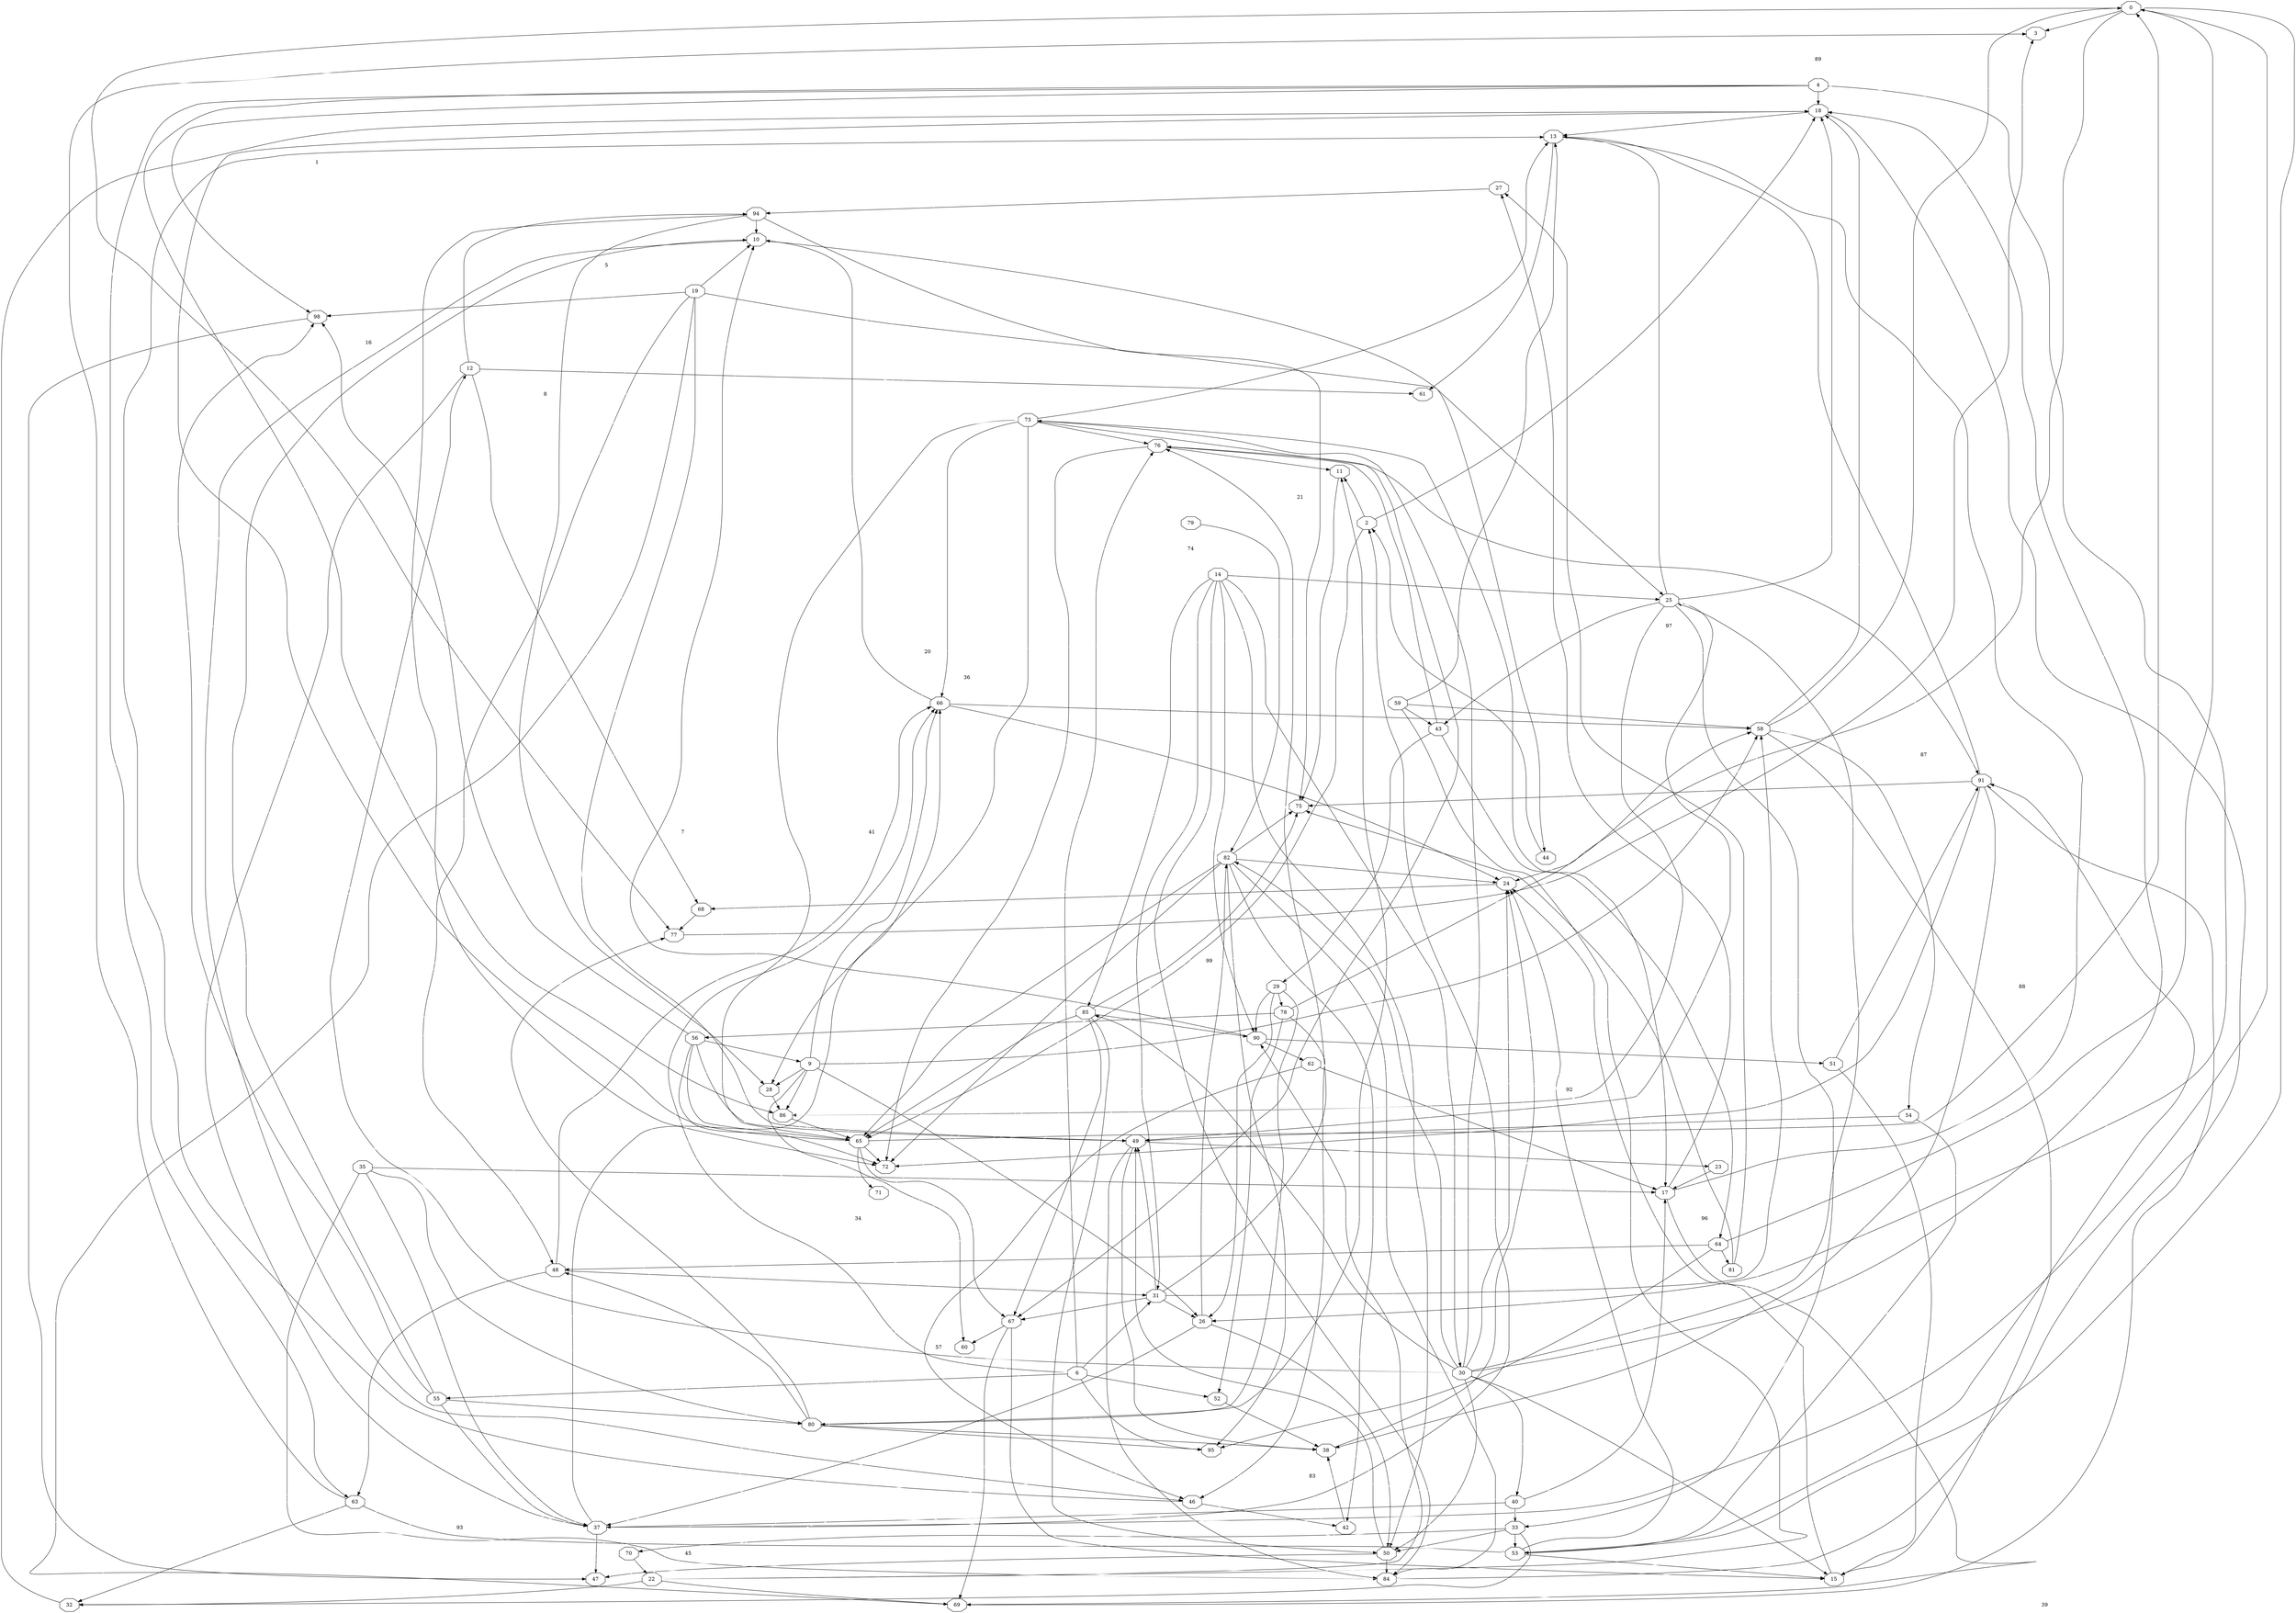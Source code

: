 digraph G {
  0[shape = octagon]
  1[shape = octagon, color=white]
  2[shape = octagon]
  3[shape = octagon]
  4[shape = octagon]
  5[shape = octagon, color=white]
  6[shape = octagon]
  7[shape = octagon, color=white]
  8[shape = octagon, color=white]
  9[shape = octagon]
  10[shape = octagon]
  11[shape = octagon]
  12[shape = octagon]
  13[shape = octagon]
  14[shape = octagon]
  15[shape = octagon]
  16[shape = octagon, color=white]
  17[shape = octagon]
  18[shape = octagon]
  19[shape = octagon]
  20[shape = octagon, color=white]
  21[shape = octagon, color=white]
  22[shape = octagon]
  23[shape = octagon]
  24[shape = octagon]
  25[shape = octagon]
  26[shape = octagon]
  27[shape = octagon]
  28[shape = octagon]
  29[shape = octagon]
  30[shape = octagon]
  31[shape = octagon]
  32[shape = octagon]
  33[shape = octagon]
  34[shape = octagon, color=white]
  35[shape = octagon]
  36[shape = octagon, color=white]
  37[shape = octagon]
  38[shape = octagon]
  39[shape = octagon, color=white]
  40[shape = octagon]
  41[shape = octagon, color=white]
  42[shape = octagon]
  43[shape = octagon]
  44[shape = octagon]
  45[shape = octagon, color=white]
  46[shape = octagon]
  47[shape = octagon]
  48[shape = octagon]
  49[shape = octagon]
  50[shape = octagon]
  51[shape = octagon]
  52[shape = octagon]
  53[shape = octagon]
  54[shape = octagon]
  55[shape = octagon]
  56[shape = octagon]
  57[shape = octagon, color=white]
  58[shape = octagon]
  59[shape = octagon]
  60[shape = octagon]
  61[shape = octagon]
  62[shape = octagon]
  63[shape = octagon]
  64[shape = octagon]
  65[shape = octagon]
  66[shape = octagon]
  67[shape = octagon]
  68[shape = octagon]
  69[shape = octagon]
  70[shape = octagon]
  71[shape = octagon]
  72[shape = octagon]
  73[shape = octagon]
  74[shape = octagon, color=white]
  75[shape = octagon]
  76[shape = octagon]
  77[shape = octagon]
  78[shape = octagon]
  79[shape = octagon]
  80[shape = octagon]
  81[shape = octagon]
  82[shape = octagon]
  83[shape = octagon, color=white]
  84[shape = octagon]
  85[shape = octagon]
  86[shape = octagon]
  87[shape = octagon, color=white]
  88[shape = octagon, color=white]
  89[shape = octagon, color=white]
  90[shape = octagon]
  91[shape = octagon]
  92[shape = octagon, color=white]
  93[shape = octagon, color=white]
  94[shape = octagon]
  95[shape = octagon]
  96[shape = octagon, color=white]
  97[shape = octagon, color=white]
  98[shape = octagon]
  99[shape = octagon, color=white]
  "0"->"92" [color=white];
  "0"->"3";
  "0"->"24";
  "0"->"77";
  "0"->"53";
  "1"->"98" [color=white];
  "1"->"82" [color=white];
  "1"->"67" [color=white];
  "1"->"45" [color=white];
  "1"->"85" [color=white];
  "1"->"54" [color=white];
  "1"->"27" [color=white];
  "2"->"65";
  "2"->"11";
  "2"->"74" [color=white];
  "2"->"18";
  "3"->"99" [color=white];
  "3"->"89" [color=white];
  "4"->"18";
  "4"->"86";
  "4"->"98";
  "4"->"26";
  "4"->"63";
  "5"->"19" [color=white];
  "5"->"78" [color=white];
  "5"->"99" [color=white];
  "5"->"34" [color=white];
  "5"->"35" [color=white];
  "6"->"92" [color=white];
  "6"->"76";
  "6"->"52";
  "6"->"8" [color=white];
  "6"->"31";
  "6"->"95";
  "6"->"97" [color=white];
  "6"->"66";
  "6"->"55";
  "7"->"12" [color=white];
  "7"->"19" [color=white];
  "7"->"47" [color=white];
  "7"->"82" [color=white];
  "7"->"44" [color=white];
  "8"->"19" [color=white];
  "8"->"73" [color=white];
  "8"->"5" [color=white];
  "8"->"24" [color=white];
  "9"->"28";
  "9"->"66";
  "9"->"26";
  "9"->"58";
  "9"->"86";
  "9"->"60";
  "10"->"57" [color=white];
  "10"->"46";
  "10"->"5" [color=white];
  "10"->"39" [color=white];
  "10"->"44";
  "11"->"21" [color=white];
  "11"->"75";
  "12"->"34" [color=white];
  "12"->"68";
  "12"->"45" [color=white];
  "12"->"94";
  "12"->"8" [color=white];
  "12"->"61";
  "12"->"37";
  "13"->"45" [color=white];
  "13"->"41" [color=white];
  "13"->"61";
  "13"->"1" [color=white];
  "13"->"34" [color=white];
  "14"->"25";
  "14"->"90";
  "14"->"84";
  "14"->"31";
  "14"->"30";
  "14"->"85";
  "14"->"50";
  "15"->"39" [color=white];
  "15"->"24";
  "15"->"96" [color=white];
  "15"->"21" [color=white];
  "16"->"27" [color=white];
  "16"->"48" [color=white];
  "16"->"12" [color=white];
  "16"->"77" [color=white];
  "16"->"22" [color=white];
  "17"->"34" [color=white];
  "17"->"69";
  "17"->"96" [color=white];
  "17"->"27";
  "17"->"13";
  "18"->"84";
  "18"->"13";
  "19"->"49";
  "19"->"10";
  "19"->"98";
  "19"->"48";
  "19"->"69";
  "19"->"25";
  "20"->"36" [color=white];
  "20"->"55" [color=white];
  "20"->"73" [color=white];
  "21"->"2" [color=white];
  "21"->"59" [color=white];
  "21"->"19" [color=white];
  "21"->"39" [color=white];
  "22"->"90";
  "22"->"69";
  "22"->"74" [color=white];
  "22"->"32";
  "22"->"1" [color=white];
  "23"->"99" [color=white];
  "23"->"87" [color=white];
  "23"->"17";
  "23"->"89" [color=white];
  "23"->"88" [color=white];
  "24"->"97" [color=white];
  "24"->"68";
  "24"->"87" [color=white];
  "25"->"97" [color=white];
  "25"->"86";
  "25"->"49";
  "25"->"13";
  "25"->"18";
  "25"->"33";
  "25"->"43";
  "26"->"82";
  "26"->"37";
  "26"->"50";
  "27"->"94";
  "28"->"86";
  "29"->"90";
  "29"->"26";
  "29"->"78";
  "29"->"80";
  "30"->"73";
  "30"->"82";
  "30"->"50";
  "30"->"24";
  "30"->"25";
  "30"->"40";
  "30"->"18";
  "30"->"15";
  "30"->"85";
  "30"->"12";
  "31"->"67";
  "31"->"58";
  "31"->"76";
  "31"->"49";
  "31"->"26";
  "32"->"36" [color=white];
  "32"->"18";
  "33"->"50";
  "33"->"70";
  "33"->"53";
  "33"->"32";
  "34"->"50" [color=white];
  "34"->"85" [color=white];
  "34"->"80" [color=white];
  "34"->"90" [color=white];
  "34"->"93" [color=white];
  "34"->"1" [color=white];
  "34"->"76" [color=white];
  "35"->"37";
  "35"->"84";
  "35"->"80";
  "35"->"17";
  "36"->"82" [color=white];
  "36"->"66" [color=white];
  "37"->"36" [color=white];
  "37"->"2";
  "37"->"7" [color=white];
  "37"->"88" [color=white];
  "37"->"0";
  "37"->"47";
  "37"->"66";
  "38"->"83" [color=white];
  "38"->"24";
  "39"->"0" [color=white];
  "39"->"27" [color=white];
  "39"->"25" [color=white];
  "40"->"33";
  "40"->"37";
  "40"->"17";
  "40"->"83" [color=white];
  "41"->"18" [color=white];
  "41"->"75" [color=white];
  "42"->"87" [color=white];
  "42"->"45" [color=white];
  "42"->"38";
  "43"->"76";
  "43"->"29";
  "43"->"64";
  "44"->"96" [color=white];
  "44"->"97" [color=white];
  "44"->"2";
  "45"->"67" [color=white];
  "45"->"31" [color=white];
  "45"->"22" [color=white];
  "46"->"42";
  "46"->"13";
  "47"->"92" [color=white];
  "48"->"63";
  "48"->"66";
  "48"->"31";
  "48"->"93" [color=white];
  "49"->"38";
  "49"->"23";
  "49"->"84";
  "50"->"47";
  "50"->"84";
  "50"->"49";
  "51"->"15";
  "51"->"91";
  "52"->"38";
  "53"->"36" [color=white];
  "53"->"91";
  "53"->"24";
  "53"->"15";
  "53"->"20" [color=white];
  "53"->"8" [color=white];
  "54"->"88" [color=white];
  "54"->"49";
  "54"->"53";
  "55"->"10";
  "55"->"37";
  "55"->"80";
  "55"->"98";
  "56"->"72";
  "56"->"49";
  "56"->"5" [color=white];
  "56"->"65";
  "56"->"98";
  "56"->"9";
  "57"->"6" [color=white];
  "57"->"30" [color=white];
  "58"->"0";
  "58"->"18";
  "58"->"15";
  "58"->"54";
  "58"->"87" [color=white];
  "59"->"22";
  "59"->"13";
  "59"->"93" [color=white];
  "59"->"43";
  "59"->"58";
  "60"->"83" [color=white];
  "60"->"99" [color=white];
  "60"->"89" [color=white];
  "61"->"92" [color=white];
  "62"->"92" [color=white];
  "62"->"5" [color=white];
  "62"->"17";
  "62"->"46";
  "63"->"3";
  "63"->"32";
  "63"->"53";
  "63"->"93" [color=white];
  "63"->"7" [color=white];
  "64"->"39" [color=white];
  "64"->"81";
  "64"->"95";
  "64"->"48";
  "64"->"0";
  "65"->"72";
  "65"->"0";
  "65"->"67";
  "65"->"71";
  "65"->"18";
  "65"->"20" [color=white];
  "66"->"41" [color=white];
  "66"->"58";
  "66"->"10";
  "66"->"57" [color=white];
  "66"->"24";
  "67"->"57" [color=white];
  "67"->"15";
  "67"->"60";
  "67"->"69";
  "68"->"77";
  "69"->"91";
  "70"->"22";
  "70"->"89" [color=white];
  "70"->"36" [color=white];
  "71"->"57" [color=white];
  "71"->"93" [color=white];
  "72"->"88" [color=white];
  "72"->"1" [color=white];
  "73"->"76";
  "73"->"17";
  "73"->"66";
  "73"->"65";
  "73"->"13";
  "73"->"28";
  "73"->"67";
  "74"->"85" [color=white];
  "74"->"22" [color=white];
  "74"->"14" [color=white];
  "74"->"21" [color=white];
  "74"->"99" [color=white];
  "75"->"45" [color=white];
  "75"->"7" [color=white];
  "75"->"41" [color=white];
  "76"->"11";
  "76"->"91";
  "76"->"72";
  "77"->"3";
  "77"->"7" [color=white];
  "77"->"99" [color=white];
  "78"->"56";
  "78"->"52";
  "78"->"58";
  "78"->"46";
  "79"->"82";
  "79"->"74" [color=white];
  "79"->"34" [color=white];
  "80"->"38";
  "80"->"48";
  "80"->"11";
  "80"->"77";
  "80"->"95";
  "81"->"27";
  "81"->"75";
  "82"->"65";
  "82"->"75";
  "82"->"95";
  "82"->"42";
  "82"->"72";
  "82"->"84";
  "82"->"24";
  "82"->"74" [color=white];
  "82"->"36" [color=white];
  "83"->"63" [color=white];
  "83"->"73" [color=white];
  "83"->"97" [color=white];
  "83"->"75" [color=white];
  "83"->"40" [color=white];
  "83"->"46" [color=white];
  "83"->"36" [color=white];
  "83"->"53" [color=white];
  "83"->"91" [color=white];
  "84"->"16" [color=white];
  "84"->"8" [color=white];
  "85"->"65";
  "85"->"90";
  "85"->"67";
  "85"->"75";
  "85"->"50";
  "85"->"99" [color=white];
  "85"->"34" [color=white];
  "85"->"5" [color=white];
  "86"->"65";
  "86"->"1" [color=white];
  "86"->"97" [color=white];
  "87"->"91" [color=white];
  "87"->"23" [color=white];
  "87"->"13" [color=white];
  "87"->"40" [color=white];
  "87"->"22" [color=white];
  "88"->"85" [color=white];
  "88"->"39" [color=white];
  "88"->"3" [color=white];
  "88"->"4" [color=white];
  "89"->"4" [color=white];
  "89"->"33" [color=white];
  "90"->"10";
  "90"->"62";
  "90"->"51";
  "91"->"38";
  "91"->"75";
  "91"->"13";
  "91"->"72";
  "92"->"54" [color=white];
  "92"->"62" [color=white];
  "92"->"27" [color=white];
  "92"->"90" [color=white];
  "93"->"55" [color=white];
  "93"->"22" [color=white];
  "93"->"85" [color=white];
  "93"->"1" [color=white];
  "94"->"75";
  "94"->"28";
  "94"->"72";
  "94"->"20" [color=white];
  "94"->"10";
  "96"->"89" [color=white];
  "96"->"19" [color=white];
  "96"->"64" [color=white];
  "97"->"84" [color=white];
  "97"->"51" [color=white];
  "97"->"20" [color=white];
  "98"->"16" [color=white];
  "98"->"47";
  "99"->"88" [color=white];
  "99"->"4" [color=white];
  "99"->"29" [color=white];
  "99"->"23" [color=white];
  "99"->"26" [color=white];
  "99"->"71" [color=white];
}
